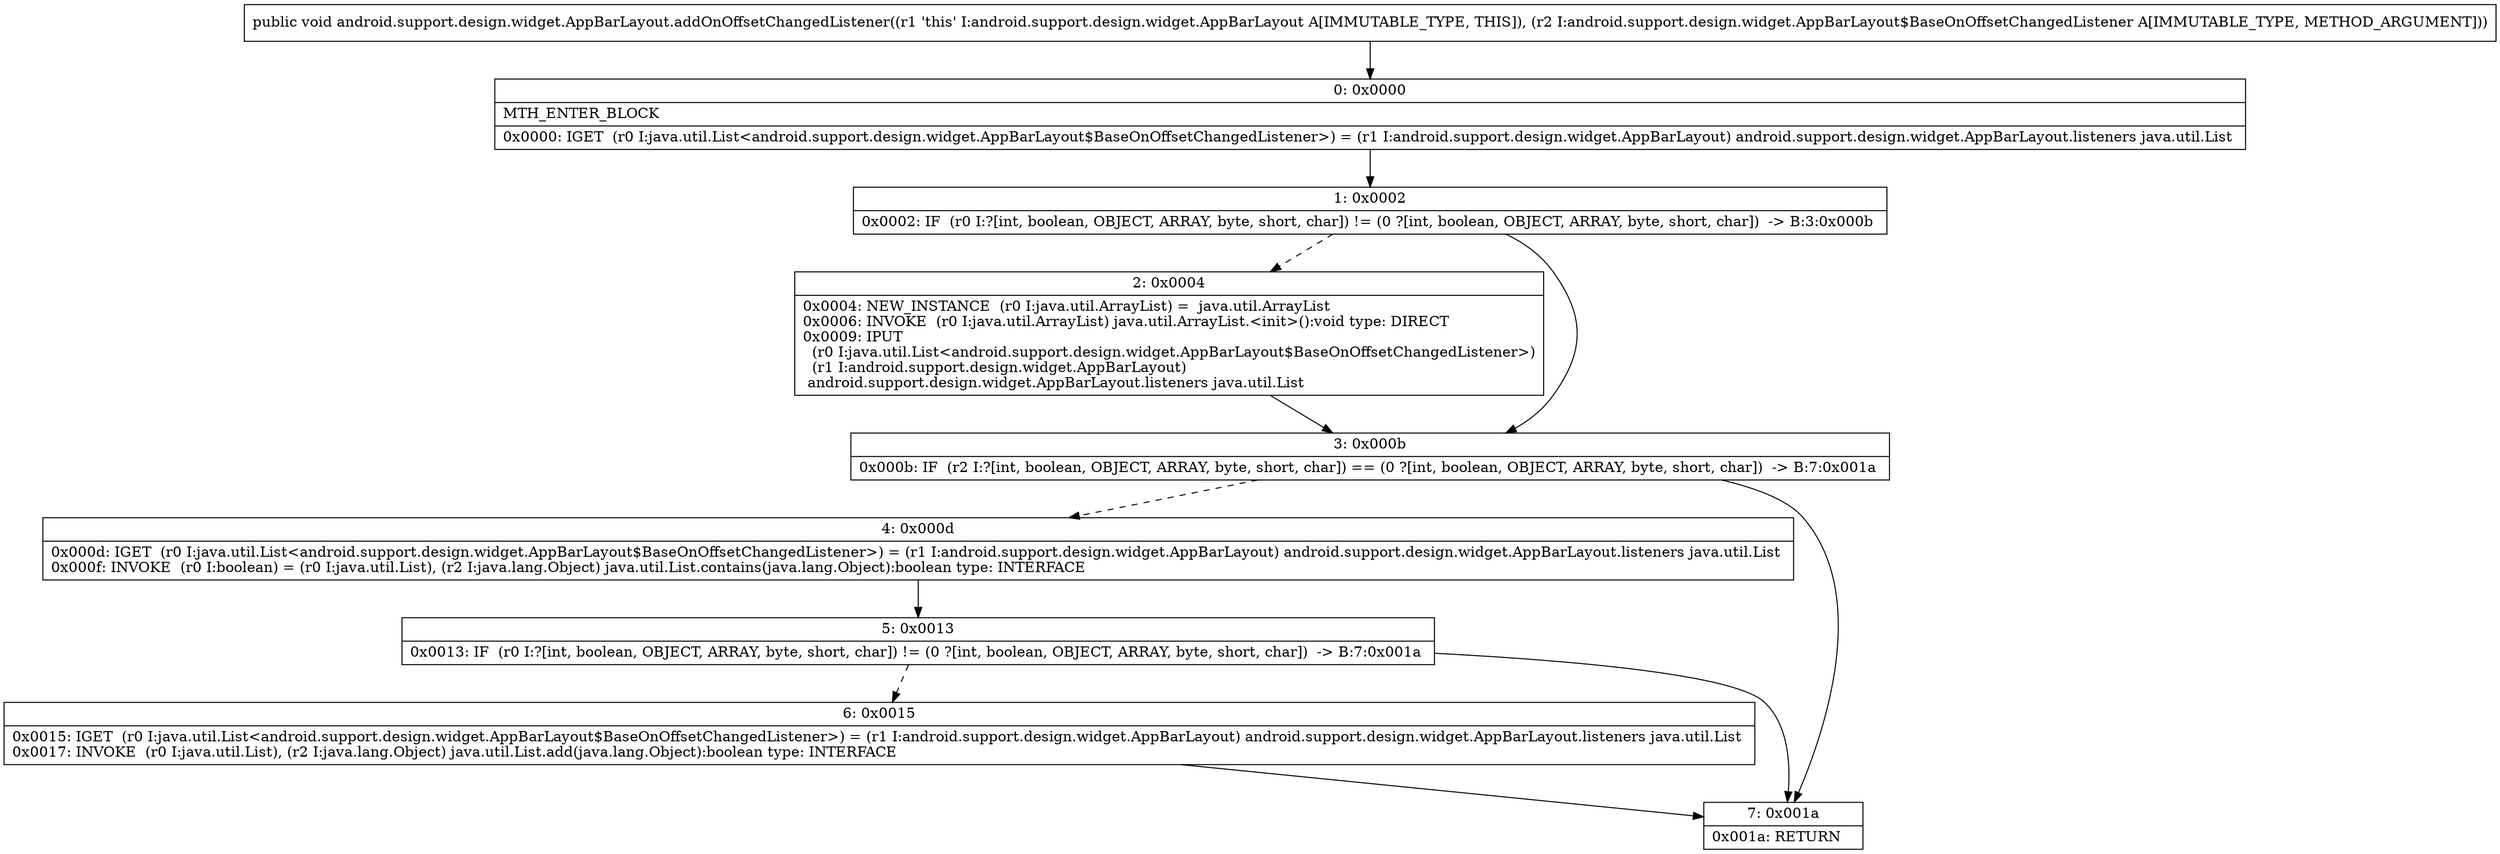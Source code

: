 digraph "CFG forandroid.support.design.widget.AppBarLayout.addOnOffsetChangedListener(Landroid\/support\/design\/widget\/AppBarLayout$BaseOnOffsetChangedListener;)V" {
Node_0 [shape=record,label="{0\:\ 0x0000|MTH_ENTER_BLOCK\l|0x0000: IGET  (r0 I:java.util.List\<android.support.design.widget.AppBarLayout$BaseOnOffsetChangedListener\>) = (r1 I:android.support.design.widget.AppBarLayout) android.support.design.widget.AppBarLayout.listeners java.util.List \l}"];
Node_1 [shape=record,label="{1\:\ 0x0002|0x0002: IF  (r0 I:?[int, boolean, OBJECT, ARRAY, byte, short, char]) != (0 ?[int, boolean, OBJECT, ARRAY, byte, short, char])  \-\> B:3:0x000b \l}"];
Node_2 [shape=record,label="{2\:\ 0x0004|0x0004: NEW_INSTANCE  (r0 I:java.util.ArrayList) =  java.util.ArrayList \l0x0006: INVOKE  (r0 I:java.util.ArrayList) java.util.ArrayList.\<init\>():void type: DIRECT \l0x0009: IPUT  \l  (r0 I:java.util.List\<android.support.design.widget.AppBarLayout$BaseOnOffsetChangedListener\>)\l  (r1 I:android.support.design.widget.AppBarLayout)\l android.support.design.widget.AppBarLayout.listeners java.util.List \l}"];
Node_3 [shape=record,label="{3\:\ 0x000b|0x000b: IF  (r2 I:?[int, boolean, OBJECT, ARRAY, byte, short, char]) == (0 ?[int, boolean, OBJECT, ARRAY, byte, short, char])  \-\> B:7:0x001a \l}"];
Node_4 [shape=record,label="{4\:\ 0x000d|0x000d: IGET  (r0 I:java.util.List\<android.support.design.widget.AppBarLayout$BaseOnOffsetChangedListener\>) = (r1 I:android.support.design.widget.AppBarLayout) android.support.design.widget.AppBarLayout.listeners java.util.List \l0x000f: INVOKE  (r0 I:boolean) = (r0 I:java.util.List), (r2 I:java.lang.Object) java.util.List.contains(java.lang.Object):boolean type: INTERFACE \l}"];
Node_5 [shape=record,label="{5\:\ 0x0013|0x0013: IF  (r0 I:?[int, boolean, OBJECT, ARRAY, byte, short, char]) != (0 ?[int, boolean, OBJECT, ARRAY, byte, short, char])  \-\> B:7:0x001a \l}"];
Node_6 [shape=record,label="{6\:\ 0x0015|0x0015: IGET  (r0 I:java.util.List\<android.support.design.widget.AppBarLayout$BaseOnOffsetChangedListener\>) = (r1 I:android.support.design.widget.AppBarLayout) android.support.design.widget.AppBarLayout.listeners java.util.List \l0x0017: INVOKE  (r0 I:java.util.List), (r2 I:java.lang.Object) java.util.List.add(java.lang.Object):boolean type: INTERFACE \l}"];
Node_7 [shape=record,label="{7\:\ 0x001a|0x001a: RETURN   \l}"];
MethodNode[shape=record,label="{public void android.support.design.widget.AppBarLayout.addOnOffsetChangedListener((r1 'this' I:android.support.design.widget.AppBarLayout A[IMMUTABLE_TYPE, THIS]), (r2 I:android.support.design.widget.AppBarLayout$BaseOnOffsetChangedListener A[IMMUTABLE_TYPE, METHOD_ARGUMENT])) }"];
MethodNode -> Node_0;
Node_0 -> Node_1;
Node_1 -> Node_2[style=dashed];
Node_1 -> Node_3;
Node_2 -> Node_3;
Node_3 -> Node_4[style=dashed];
Node_3 -> Node_7;
Node_4 -> Node_5;
Node_5 -> Node_6[style=dashed];
Node_5 -> Node_7;
Node_6 -> Node_7;
}

